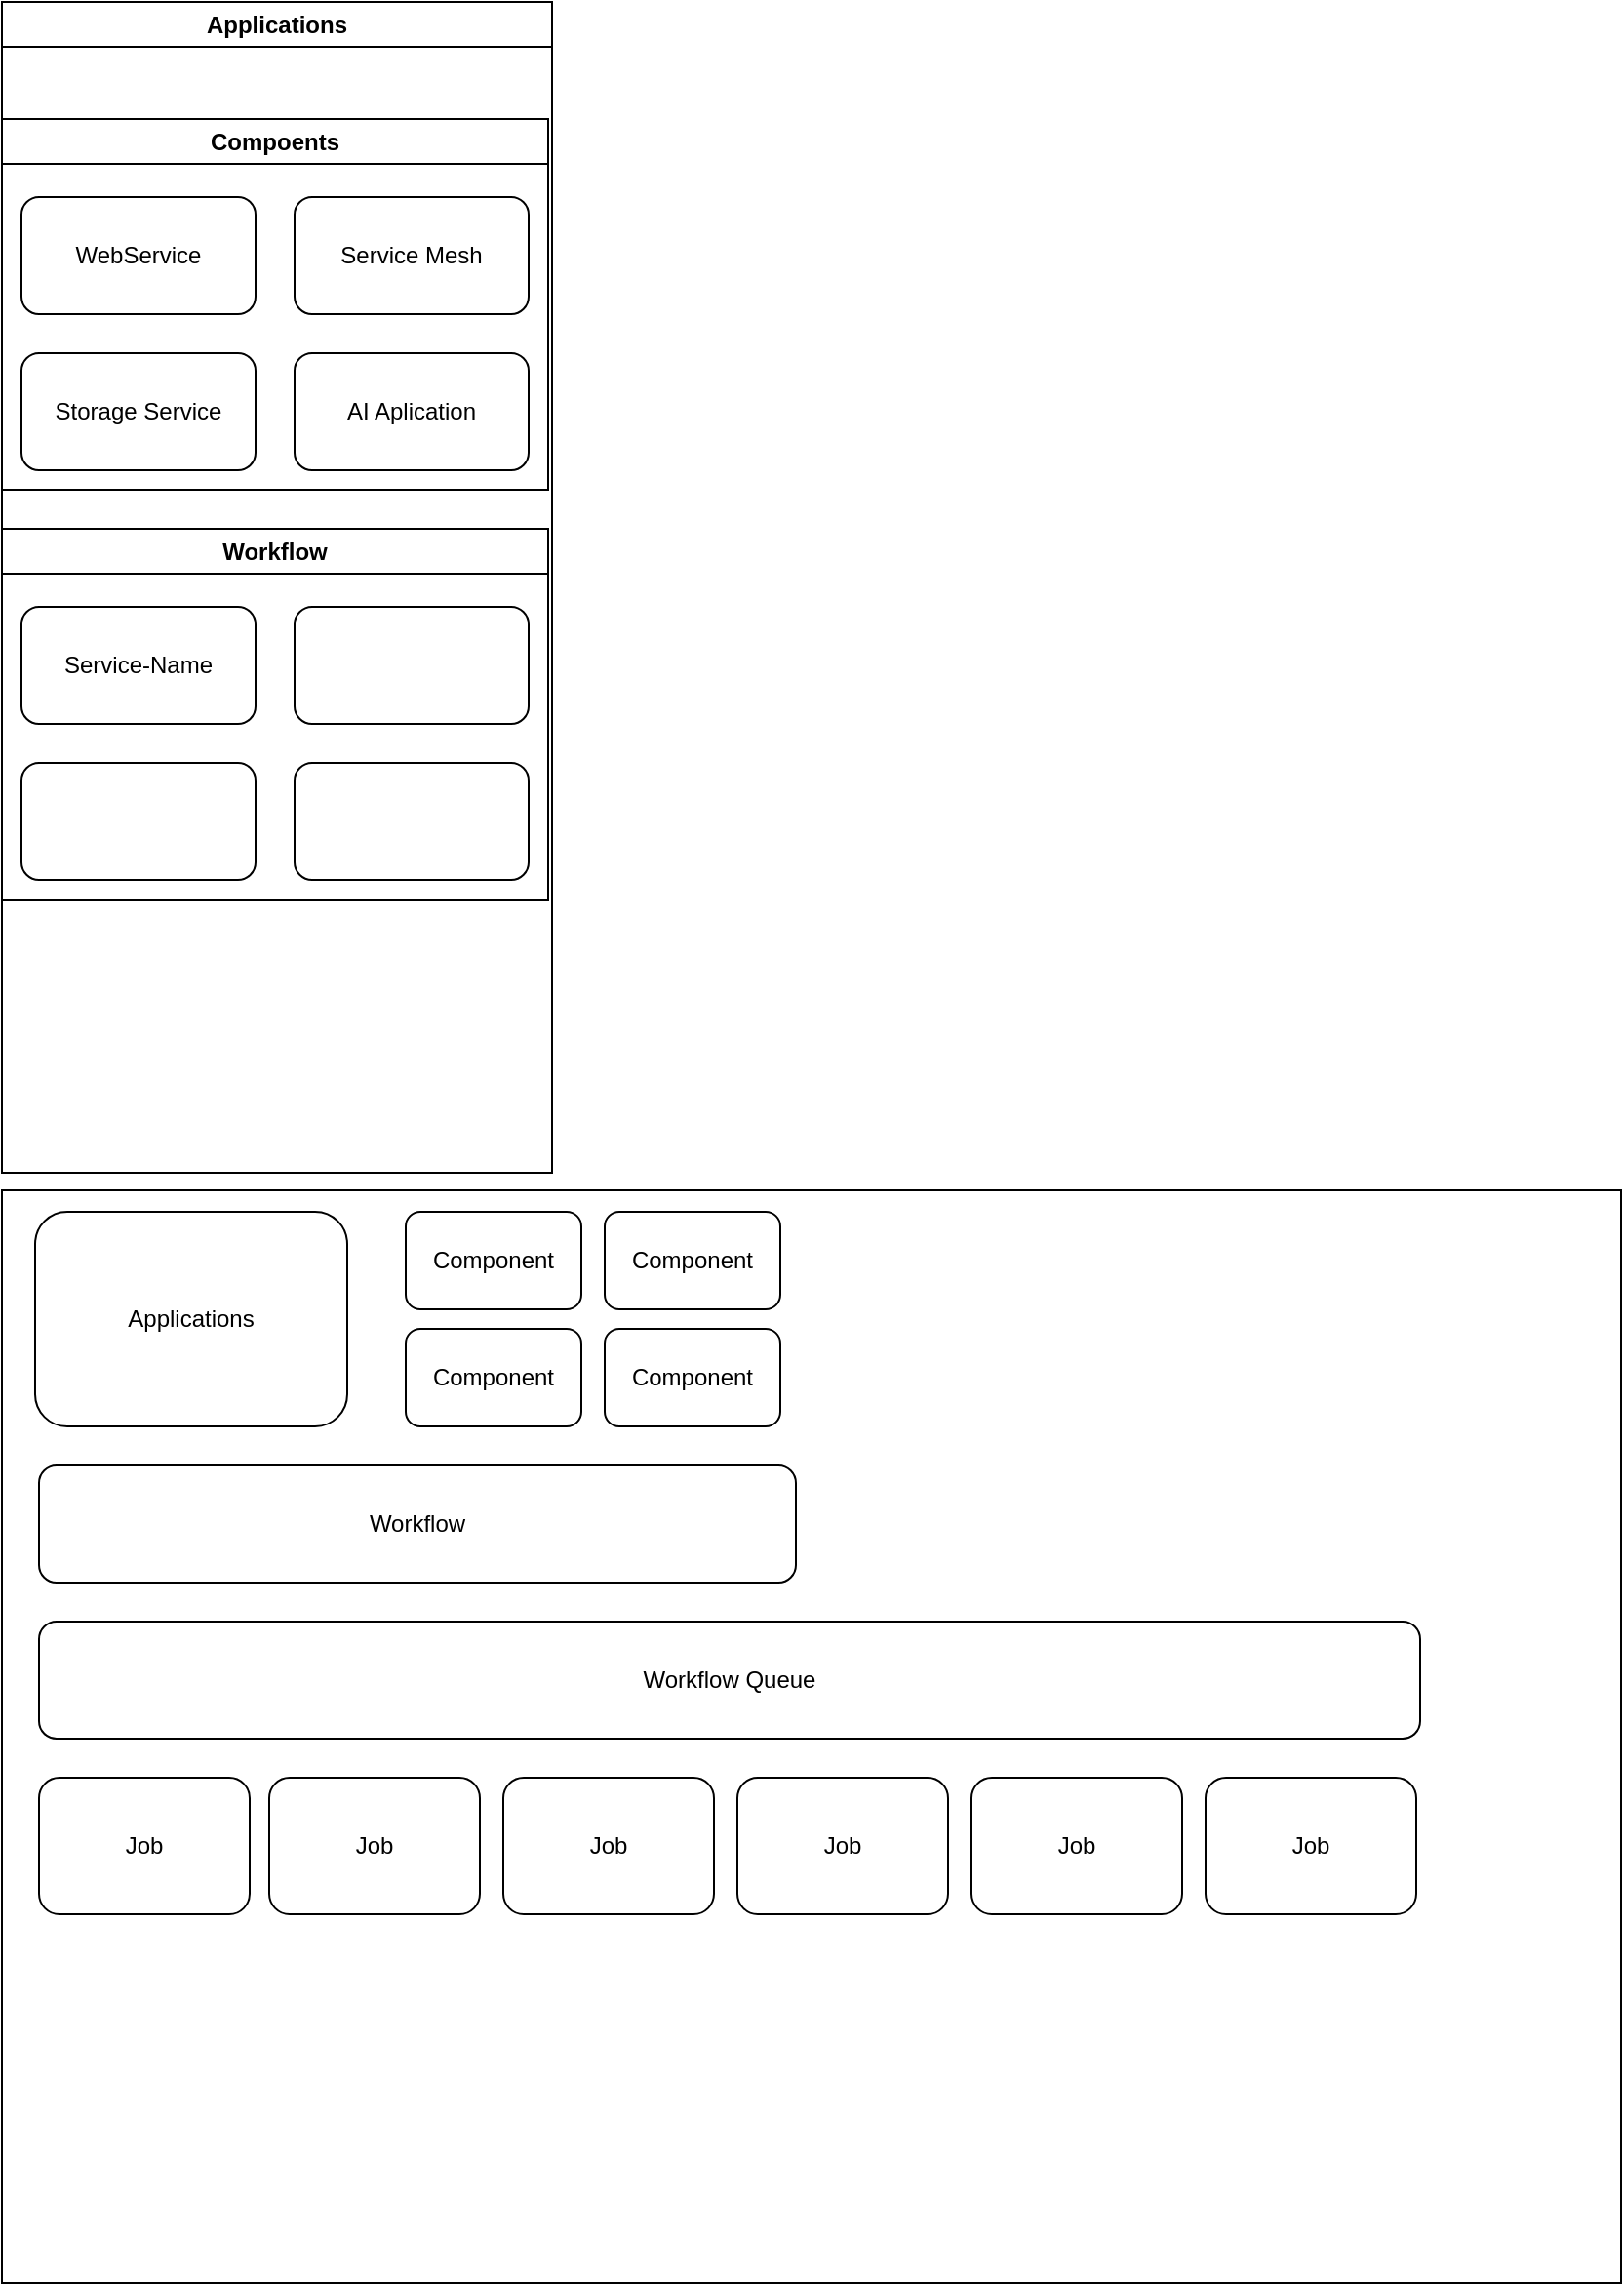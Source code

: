 <mxfile version="21.6.5" type="device">
  <diagram name="第 1 页" id="KbaOmbjP4u-p-hVNiSLN">
    <mxGraphModel dx="2620" dy="1099" grid="1" gridSize="10" guides="1" tooltips="1" connect="1" arrows="1" fold="1" page="1" pageScale="1" pageWidth="827" pageHeight="1169" math="0" shadow="0">
      <root>
        <mxCell id="0" />
        <mxCell id="1" parent="0" />
        <mxCell id="6AzrXqzqtAnKqpm13US0-14" value="" style="rounded=0;whiteSpace=wrap;html=1;" parent="1" vertex="1">
          <mxGeometry x="-827" y="609" width="830" height="560" as="geometry" />
        </mxCell>
        <mxCell id="DYu3W3ueZOEGcZTcNrSe-4" value="Applications" style="swimlane;whiteSpace=wrap;html=1;" parent="1" vertex="1">
          <mxGeometry x="-827" width="282" height="600" as="geometry" />
        </mxCell>
        <mxCell id="DYu3W3ueZOEGcZTcNrSe-8" value="Compoents" style="swimlane;whiteSpace=wrap;html=1;" parent="DYu3W3ueZOEGcZTcNrSe-4" vertex="1">
          <mxGeometry y="60" width="280" height="190" as="geometry">
            <mxRectangle y="60" width="110" height="30" as="alternateBounds" />
          </mxGeometry>
        </mxCell>
        <mxCell id="DYu3W3ueZOEGcZTcNrSe-9" value="WebService" style="rounded=1;whiteSpace=wrap;html=1;" parent="DYu3W3ueZOEGcZTcNrSe-8" vertex="1">
          <mxGeometry x="10" y="40" width="120" height="60" as="geometry" />
        </mxCell>
        <mxCell id="DYu3W3ueZOEGcZTcNrSe-10" value="Service Mesh" style="rounded=1;whiteSpace=wrap;html=1;" parent="DYu3W3ueZOEGcZTcNrSe-8" vertex="1">
          <mxGeometry x="150" y="40" width="120" height="60" as="geometry" />
        </mxCell>
        <mxCell id="DYu3W3ueZOEGcZTcNrSe-11" value="Storage Service" style="rounded=1;whiteSpace=wrap;html=1;" parent="DYu3W3ueZOEGcZTcNrSe-8" vertex="1">
          <mxGeometry x="10" y="120" width="120" height="60" as="geometry" />
        </mxCell>
        <mxCell id="DYu3W3ueZOEGcZTcNrSe-12" value="AI Aplication" style="rounded=1;whiteSpace=wrap;html=1;" parent="DYu3W3ueZOEGcZTcNrSe-8" vertex="1">
          <mxGeometry x="150" y="120" width="120" height="60" as="geometry" />
        </mxCell>
        <mxCell id="eYoJU8vu-C8G9DPtYkyj-12" value="Workflow" style="swimlane;whiteSpace=wrap;html=1;" parent="DYu3W3ueZOEGcZTcNrSe-4" vertex="1">
          <mxGeometry y="270" width="280" height="190" as="geometry">
            <mxRectangle y="270" width="110" height="30" as="alternateBounds" />
          </mxGeometry>
        </mxCell>
        <mxCell id="eYoJU8vu-C8G9DPtYkyj-13" value="Service-Name" style="rounded=1;whiteSpace=wrap;html=1;" parent="eYoJU8vu-C8G9DPtYkyj-12" vertex="1">
          <mxGeometry x="10" y="40" width="120" height="60" as="geometry" />
        </mxCell>
        <mxCell id="eYoJU8vu-C8G9DPtYkyj-14" value="" style="rounded=1;whiteSpace=wrap;html=1;" parent="eYoJU8vu-C8G9DPtYkyj-12" vertex="1">
          <mxGeometry x="150" y="40" width="120" height="60" as="geometry" />
        </mxCell>
        <mxCell id="eYoJU8vu-C8G9DPtYkyj-15" value="" style="rounded=1;whiteSpace=wrap;html=1;" parent="eYoJU8vu-C8G9DPtYkyj-12" vertex="1">
          <mxGeometry x="10" y="120" width="120" height="60" as="geometry" />
        </mxCell>
        <mxCell id="eYoJU8vu-C8G9DPtYkyj-16" value="" style="rounded=1;whiteSpace=wrap;html=1;" parent="eYoJU8vu-C8G9DPtYkyj-12" vertex="1">
          <mxGeometry x="150" y="120" width="120" height="60" as="geometry" />
        </mxCell>
        <mxCell id="6AzrXqzqtAnKqpm13US0-13" value="Workflow Queue" style="rounded=1;whiteSpace=wrap;html=1;" parent="1" vertex="1">
          <mxGeometry x="-808" y="830" width="708" height="60" as="geometry" />
        </mxCell>
        <mxCell id="6AzrXqzqtAnKqpm13US0-15" value="Workflow" style="rounded=1;whiteSpace=wrap;html=1;" parent="1" vertex="1">
          <mxGeometry x="-808" y="750" width="388" height="60" as="geometry" />
        </mxCell>
        <mxCell id="6AzrXqzqtAnKqpm13US0-16" value="Applications" style="rounded=1;whiteSpace=wrap;html=1;" parent="1" vertex="1">
          <mxGeometry x="-810" y="620" width="160" height="110" as="geometry" />
        </mxCell>
        <mxCell id="6AzrXqzqtAnKqpm13US0-17" value="Component" style="rounded=1;whiteSpace=wrap;html=1;" parent="1" vertex="1">
          <mxGeometry x="-620" y="620" width="90" height="50" as="geometry" />
        </mxCell>
        <mxCell id="6AzrXqzqtAnKqpm13US0-18" value="Component" style="rounded=1;whiteSpace=wrap;html=1;" parent="1" vertex="1">
          <mxGeometry x="-620" y="680" width="90" height="50" as="geometry" />
        </mxCell>
        <mxCell id="6AzrXqzqtAnKqpm13US0-19" value="Component" style="rounded=1;whiteSpace=wrap;html=1;" parent="1" vertex="1">
          <mxGeometry x="-518" y="620" width="90" height="50" as="geometry" />
        </mxCell>
        <mxCell id="6AzrXqzqtAnKqpm13US0-20" value="Component" style="rounded=1;whiteSpace=wrap;html=1;" parent="1" vertex="1">
          <mxGeometry x="-518" y="680" width="90" height="50" as="geometry" />
        </mxCell>
        <mxCell id="6AzrXqzqtAnKqpm13US0-22" value="Job" style="rounded=1;whiteSpace=wrap;html=1;" parent="1" vertex="1">
          <mxGeometry x="-808" y="910" width="108" height="70" as="geometry" />
        </mxCell>
        <mxCell id="6AzrXqzqtAnKqpm13US0-23" value="Job" style="rounded=1;whiteSpace=wrap;html=1;" parent="1" vertex="1">
          <mxGeometry x="-690" y="910" width="108" height="70" as="geometry" />
        </mxCell>
        <mxCell id="6AzrXqzqtAnKqpm13US0-24" value="Job" style="rounded=1;whiteSpace=wrap;html=1;" parent="1" vertex="1">
          <mxGeometry x="-570" y="910" width="108" height="70" as="geometry" />
        </mxCell>
        <mxCell id="6AzrXqzqtAnKqpm13US0-25" value="Job" style="rounded=1;whiteSpace=wrap;html=1;" parent="1" vertex="1">
          <mxGeometry x="-450" y="910" width="108" height="70" as="geometry" />
        </mxCell>
        <mxCell id="6AzrXqzqtAnKqpm13US0-26" value="Job" style="rounded=1;whiteSpace=wrap;html=1;" parent="1" vertex="1">
          <mxGeometry x="-330" y="910" width="108" height="70" as="geometry" />
        </mxCell>
        <mxCell id="6AzrXqzqtAnKqpm13US0-27" value="Job" style="rounded=1;whiteSpace=wrap;html=1;" parent="1" vertex="1">
          <mxGeometry x="-210" y="910" width="108" height="70" as="geometry" />
        </mxCell>
      </root>
    </mxGraphModel>
  </diagram>
</mxfile>
